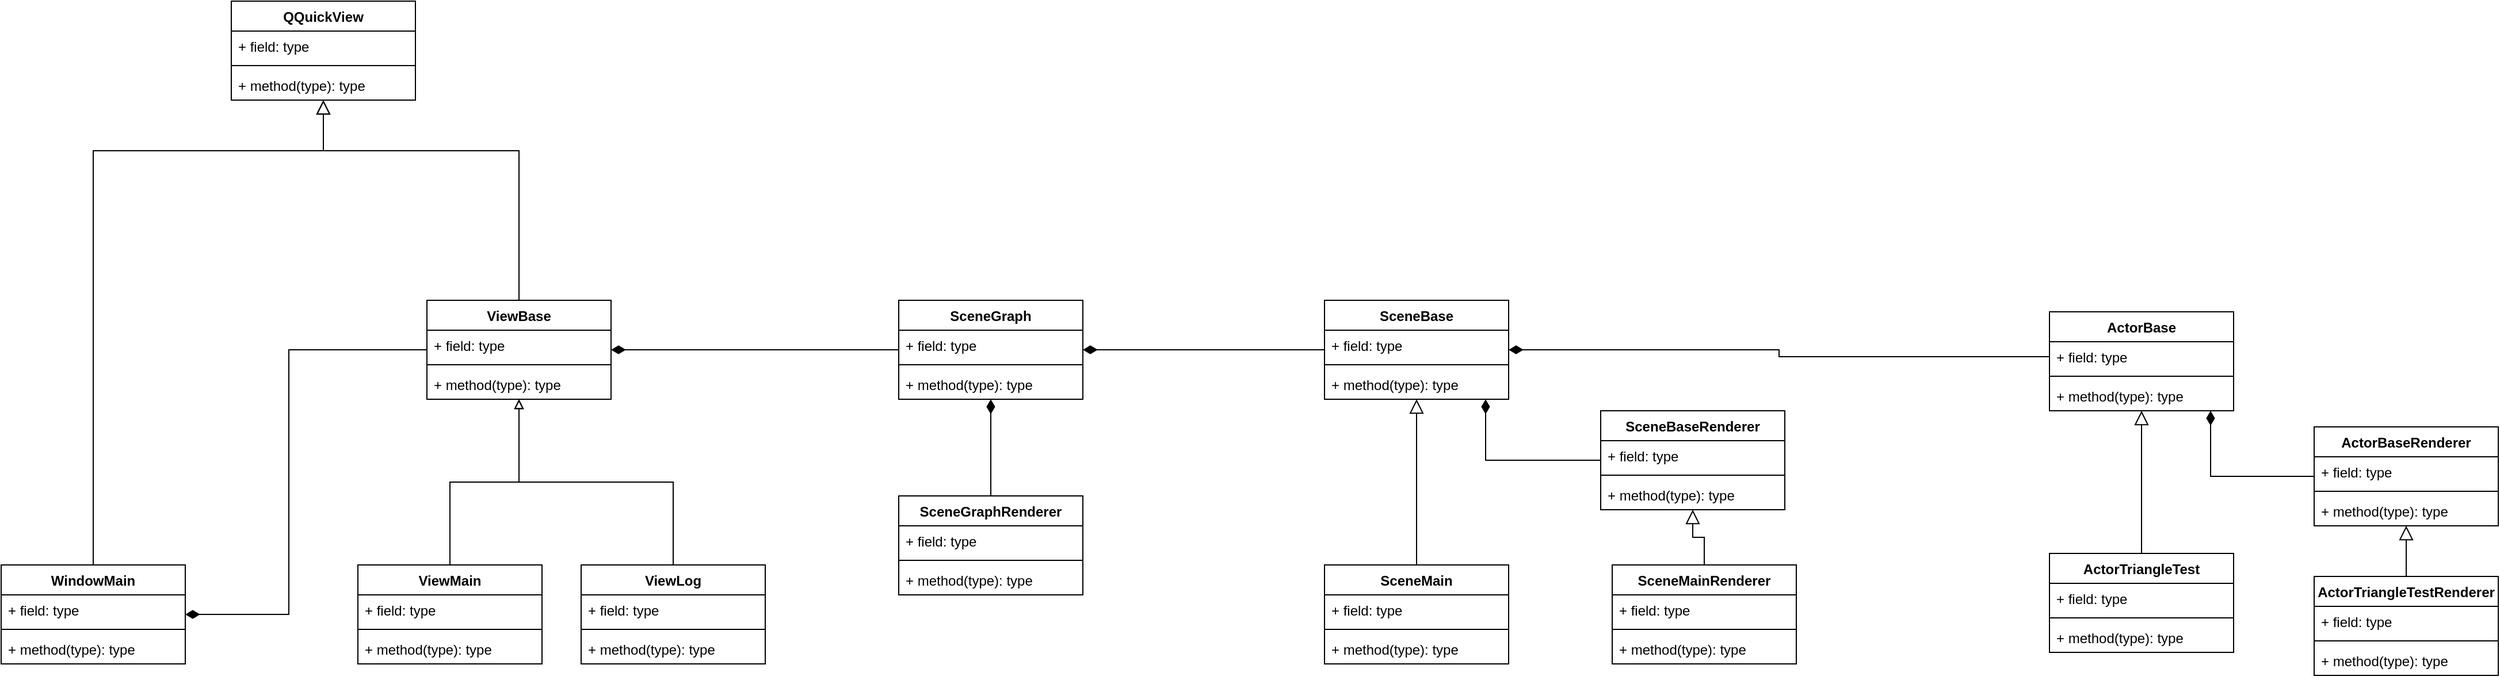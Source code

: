 <mxfile version="17.1.4" type="github">
  <diagram id="C5RBs43oDa-KdzZeNtuy" name="Page-1">
    <mxGraphModel dx="1829" dy="1816" grid="1" gridSize="10" guides="1" tooltips="1" connect="1" arrows="1" fold="1" page="1" pageScale="1" pageWidth="827" pageHeight="1169" math="0" shadow="0">
      <root>
        <mxCell id="WIyWlLk6GJQsqaUBKTNV-0" />
        <mxCell id="WIyWlLk6GJQsqaUBKTNV-1" parent="WIyWlLk6GJQsqaUBKTNV-0" />
        <mxCell id="0NEtWMYO4ZuPsKRHQnTD-20" style="edgeStyle=orthogonalEdgeStyle;rounded=0;jumpSize=6;orthogonalLoop=1;jettySize=auto;html=1;endArrow=diamondThin;endFill=1;endSize=10;strokeWidth=1;" parent="WIyWlLk6GJQsqaUBKTNV-1" source="VZaMGnJBIsHaf5kMKN6Z-1" target="0NEtWMYO4ZuPsKRHQnTD-7" edge="1">
          <mxGeometry relative="1" as="geometry">
            <Array as="points">
              <mxPoint x="460" y="-67" />
              <mxPoint x="460" y="-67" />
            </Array>
          </mxGeometry>
        </mxCell>
        <mxCell id="VZaMGnJBIsHaf5kMKN6Z-1" value="SceneGraph" style="swimlane;fontStyle=1;align=center;verticalAlign=top;childLayout=stackLayout;horizontal=1;startSize=26;horizontalStack=0;resizeParent=1;resizeParentMax=0;resizeLast=0;collapsible=1;marginBottom=0;" parent="WIyWlLk6GJQsqaUBKTNV-1" vertex="1">
          <mxGeometry x="530" y="-110" width="160" height="86" as="geometry" />
        </mxCell>
        <mxCell id="VZaMGnJBIsHaf5kMKN6Z-2" value="+ field: type" style="text;strokeColor=none;fillColor=none;align=left;verticalAlign=top;spacingLeft=4;spacingRight=4;overflow=hidden;rotatable=0;points=[[0,0.5],[1,0.5]];portConstraint=eastwest;" parent="VZaMGnJBIsHaf5kMKN6Z-1" vertex="1">
          <mxGeometry y="26" width="160" height="26" as="geometry" />
        </mxCell>
        <mxCell id="VZaMGnJBIsHaf5kMKN6Z-3" value="" style="line;strokeWidth=1;fillColor=none;align=left;verticalAlign=middle;spacingTop=-1;spacingLeft=3;spacingRight=3;rotatable=0;labelPosition=right;points=[];portConstraint=eastwest;" parent="VZaMGnJBIsHaf5kMKN6Z-1" vertex="1">
          <mxGeometry y="52" width="160" height="8" as="geometry" />
        </mxCell>
        <mxCell id="VZaMGnJBIsHaf5kMKN6Z-4" value="+ method(type): type" style="text;strokeColor=none;fillColor=none;align=left;verticalAlign=top;spacingLeft=4;spacingRight=4;overflow=hidden;rotatable=0;points=[[0,0.5],[1,0.5]];portConstraint=eastwest;" parent="VZaMGnJBIsHaf5kMKN6Z-1" vertex="1">
          <mxGeometry y="60" width="160" height="26" as="geometry" />
        </mxCell>
        <mxCell id="0NEtWMYO4ZuPsKRHQnTD-17" style="edgeStyle=orthogonalEdgeStyle;rounded=0;jumpSize=6;orthogonalLoop=1;jettySize=auto;html=1;endArrow=block;endFill=0;strokeWidth=1;" parent="WIyWlLk6GJQsqaUBKTNV-1" source="VZaMGnJBIsHaf5kMKN6Z-5" target="0NEtWMYO4ZuPsKRHQnTD-7" edge="1">
          <mxGeometry relative="1" as="geometry" />
        </mxCell>
        <mxCell id="0NEtWMYO4ZuPsKRHQnTD-19" style="edgeStyle=orthogonalEdgeStyle;rounded=0;jumpSize=6;orthogonalLoop=1;jettySize=auto;html=1;endArrow=diamondThin;endFill=1;strokeWidth=1;endSize=10;" parent="WIyWlLk6GJQsqaUBKTNV-1" source="0NEtWMYO4ZuPsKRHQnTD-7" target="VZaMGnJBIsHaf5kMKN6Z-12" edge="1">
          <mxGeometry relative="1" as="geometry">
            <Array as="points">
              <mxPoint y="-67" />
              <mxPoint y="163" />
            </Array>
          </mxGeometry>
        </mxCell>
        <mxCell id="VZaMGnJBIsHaf5kMKN6Z-5" value="ViewMain" style="swimlane;fontStyle=1;align=center;verticalAlign=top;childLayout=stackLayout;horizontal=1;startSize=26;horizontalStack=0;resizeParent=1;resizeParentMax=0;resizeLast=0;collapsible=1;marginBottom=0;" parent="WIyWlLk6GJQsqaUBKTNV-1" vertex="1">
          <mxGeometry x="60" y="120" width="160" height="86" as="geometry" />
        </mxCell>
        <mxCell id="VZaMGnJBIsHaf5kMKN6Z-6" value="+ field: type" style="text;strokeColor=none;fillColor=none;align=left;verticalAlign=top;spacingLeft=4;spacingRight=4;overflow=hidden;rotatable=0;points=[[0,0.5],[1,0.5]];portConstraint=eastwest;" parent="VZaMGnJBIsHaf5kMKN6Z-5" vertex="1">
          <mxGeometry y="26" width="160" height="26" as="geometry" />
        </mxCell>
        <mxCell id="VZaMGnJBIsHaf5kMKN6Z-7" value="" style="line;strokeWidth=1;fillColor=none;align=left;verticalAlign=middle;spacingTop=-1;spacingLeft=3;spacingRight=3;rotatable=0;labelPosition=right;points=[];portConstraint=eastwest;" parent="VZaMGnJBIsHaf5kMKN6Z-5" vertex="1">
          <mxGeometry y="52" width="160" height="8" as="geometry" />
        </mxCell>
        <mxCell id="VZaMGnJBIsHaf5kMKN6Z-8" value="+ method(type): type" style="text;strokeColor=none;fillColor=none;align=left;verticalAlign=top;spacingLeft=4;spacingRight=4;overflow=hidden;rotatable=0;points=[[0,0.5],[1,0.5]];portConstraint=eastwest;" parent="VZaMGnJBIsHaf5kMKN6Z-5" vertex="1">
          <mxGeometry y="60" width="160" height="26" as="geometry" />
        </mxCell>
        <mxCell id="0NEtWMYO4ZuPsKRHQnTD-16" style="edgeStyle=orthogonalEdgeStyle;rounded=0;jumpSize=6;orthogonalLoop=1;jettySize=auto;html=1;endArrow=block;endFill=0;strokeWidth=1;endSize=10;" parent="WIyWlLk6GJQsqaUBKTNV-1" source="VZaMGnJBIsHaf5kMKN6Z-12" target="0NEtWMYO4ZuPsKRHQnTD-0" edge="1">
          <mxGeometry relative="1" as="geometry">
            <Array as="points">
              <mxPoint x="-170" y="-240" />
              <mxPoint x="30" y="-240" />
            </Array>
          </mxGeometry>
        </mxCell>
        <mxCell id="VZaMGnJBIsHaf5kMKN6Z-12" value="WindowMain" style="swimlane;fontStyle=1;align=center;verticalAlign=top;childLayout=stackLayout;horizontal=1;startSize=26;horizontalStack=0;resizeParent=1;resizeParentMax=0;resizeLast=0;collapsible=1;marginBottom=0;" parent="WIyWlLk6GJQsqaUBKTNV-1" vertex="1">
          <mxGeometry x="-250" y="120" width="160" height="86" as="geometry" />
        </mxCell>
        <mxCell id="VZaMGnJBIsHaf5kMKN6Z-13" value="+ field: type" style="text;strokeColor=none;fillColor=none;align=left;verticalAlign=top;spacingLeft=4;spacingRight=4;overflow=hidden;rotatable=0;points=[[0,0.5],[1,0.5]];portConstraint=eastwest;" parent="VZaMGnJBIsHaf5kMKN6Z-12" vertex="1">
          <mxGeometry y="26" width="160" height="26" as="geometry" />
        </mxCell>
        <mxCell id="VZaMGnJBIsHaf5kMKN6Z-14" value="" style="line;strokeWidth=1;fillColor=none;align=left;verticalAlign=middle;spacingTop=-1;spacingLeft=3;spacingRight=3;rotatable=0;labelPosition=right;points=[];portConstraint=eastwest;" parent="VZaMGnJBIsHaf5kMKN6Z-12" vertex="1">
          <mxGeometry y="52" width="160" height="8" as="geometry" />
        </mxCell>
        <mxCell id="VZaMGnJBIsHaf5kMKN6Z-15" value="+ method(type): type" style="text;strokeColor=none;fillColor=none;align=left;verticalAlign=top;spacingLeft=4;spacingRight=4;overflow=hidden;rotatable=0;points=[[0,0.5],[1,0.5]];portConstraint=eastwest;" parent="VZaMGnJBIsHaf5kMKN6Z-12" vertex="1">
          <mxGeometry y="60" width="160" height="26" as="geometry" />
        </mxCell>
        <mxCell id="0NEtWMYO4ZuPsKRHQnTD-0" value="QQuickView" style="swimlane;fontStyle=1;align=center;verticalAlign=top;childLayout=stackLayout;horizontal=1;startSize=26;horizontalStack=0;resizeParent=1;resizeParentMax=0;resizeLast=0;collapsible=1;marginBottom=0;" parent="WIyWlLk6GJQsqaUBKTNV-1" vertex="1">
          <mxGeometry x="-50" y="-370" width="160" height="86" as="geometry" />
        </mxCell>
        <mxCell id="0NEtWMYO4ZuPsKRHQnTD-1" value="+ field: type" style="text;strokeColor=none;fillColor=none;align=left;verticalAlign=top;spacingLeft=4;spacingRight=4;overflow=hidden;rotatable=0;points=[[0,0.5],[1,0.5]];portConstraint=eastwest;" parent="0NEtWMYO4ZuPsKRHQnTD-0" vertex="1">
          <mxGeometry y="26" width="160" height="26" as="geometry" />
        </mxCell>
        <mxCell id="0NEtWMYO4ZuPsKRHQnTD-2" value="" style="line;strokeWidth=1;fillColor=none;align=left;verticalAlign=middle;spacingTop=-1;spacingLeft=3;spacingRight=3;rotatable=0;labelPosition=right;points=[];portConstraint=eastwest;" parent="0NEtWMYO4ZuPsKRHQnTD-0" vertex="1">
          <mxGeometry y="52" width="160" height="8" as="geometry" />
        </mxCell>
        <mxCell id="0NEtWMYO4ZuPsKRHQnTD-3" value="+ method(type): type" style="text;strokeColor=none;fillColor=none;align=left;verticalAlign=top;spacingLeft=4;spacingRight=4;overflow=hidden;rotatable=0;points=[[0,0.5],[1,0.5]];portConstraint=eastwest;" parent="0NEtWMYO4ZuPsKRHQnTD-0" vertex="1">
          <mxGeometry y="60" width="160" height="26" as="geometry" />
        </mxCell>
        <mxCell id="0NEtWMYO4ZuPsKRHQnTD-11" style="edgeStyle=orthogonalEdgeStyle;rounded=0;jumpSize=6;orthogonalLoop=1;jettySize=auto;html=1;endArrow=block;endFill=0;strokeWidth=1;endSize=10;" parent="WIyWlLk6GJQsqaUBKTNV-1" source="0NEtWMYO4ZuPsKRHQnTD-7" target="0NEtWMYO4ZuPsKRHQnTD-3" edge="1">
          <mxGeometry relative="1" as="geometry">
            <Array as="points">
              <mxPoint x="200" y="-240" />
              <mxPoint x="30" y="-240" />
            </Array>
          </mxGeometry>
        </mxCell>
        <mxCell id="0NEtWMYO4ZuPsKRHQnTD-7" value="ViewBase" style="swimlane;fontStyle=1;align=center;verticalAlign=top;childLayout=stackLayout;horizontal=1;startSize=26;horizontalStack=0;resizeParent=1;resizeParentMax=0;resizeLast=0;collapsible=1;marginBottom=0;" parent="WIyWlLk6GJQsqaUBKTNV-1" vertex="1">
          <mxGeometry x="120" y="-110" width="160" height="86" as="geometry" />
        </mxCell>
        <mxCell id="0NEtWMYO4ZuPsKRHQnTD-8" value="+ field: type" style="text;strokeColor=none;fillColor=none;align=left;verticalAlign=top;spacingLeft=4;spacingRight=4;overflow=hidden;rotatable=0;points=[[0,0.5],[1,0.5]];portConstraint=eastwest;" parent="0NEtWMYO4ZuPsKRHQnTD-7" vertex="1">
          <mxGeometry y="26" width="160" height="26" as="geometry" />
        </mxCell>
        <mxCell id="0NEtWMYO4ZuPsKRHQnTD-9" value="" style="line;strokeWidth=1;fillColor=none;align=left;verticalAlign=middle;spacingTop=-1;spacingLeft=3;spacingRight=3;rotatable=0;labelPosition=right;points=[];portConstraint=eastwest;" parent="0NEtWMYO4ZuPsKRHQnTD-7" vertex="1">
          <mxGeometry y="52" width="160" height="8" as="geometry" />
        </mxCell>
        <mxCell id="0NEtWMYO4ZuPsKRHQnTD-10" value="+ method(type): type" style="text;strokeColor=none;fillColor=none;align=left;verticalAlign=top;spacingLeft=4;spacingRight=4;overflow=hidden;rotatable=0;points=[[0,0.5],[1,0.5]];portConstraint=eastwest;" parent="0NEtWMYO4ZuPsKRHQnTD-7" vertex="1">
          <mxGeometry y="60" width="160" height="26" as="geometry" />
        </mxCell>
        <mxCell id="0NEtWMYO4ZuPsKRHQnTD-25" style="edgeStyle=orthogonalEdgeStyle;rounded=0;jumpSize=6;orthogonalLoop=1;jettySize=auto;html=1;endArrow=diamondThin;endFill=1;endSize=10;strokeWidth=1;" parent="WIyWlLk6GJQsqaUBKTNV-1" source="0NEtWMYO4ZuPsKRHQnTD-21" target="VZaMGnJBIsHaf5kMKN6Z-1" edge="1">
          <mxGeometry relative="1" as="geometry">
            <Array as="points">
              <mxPoint x="810" y="-67" />
              <mxPoint x="810" y="-67" />
            </Array>
          </mxGeometry>
        </mxCell>
        <mxCell id="0NEtWMYO4ZuPsKRHQnTD-21" value="SceneBase" style="swimlane;fontStyle=1;align=center;verticalAlign=top;childLayout=stackLayout;horizontal=1;startSize=26;horizontalStack=0;resizeParent=1;resizeParentMax=0;resizeLast=0;collapsible=1;marginBottom=0;" parent="WIyWlLk6GJQsqaUBKTNV-1" vertex="1">
          <mxGeometry x="900" y="-110" width="160" height="86" as="geometry" />
        </mxCell>
        <mxCell id="0NEtWMYO4ZuPsKRHQnTD-22" value="+ field: type" style="text;strokeColor=none;fillColor=none;align=left;verticalAlign=top;spacingLeft=4;spacingRight=4;overflow=hidden;rotatable=0;points=[[0,0.5],[1,0.5]];portConstraint=eastwest;" parent="0NEtWMYO4ZuPsKRHQnTD-21" vertex="1">
          <mxGeometry y="26" width="160" height="26" as="geometry" />
        </mxCell>
        <mxCell id="0NEtWMYO4ZuPsKRHQnTD-23" value="" style="line;strokeWidth=1;fillColor=none;align=left;verticalAlign=middle;spacingTop=-1;spacingLeft=3;spacingRight=3;rotatable=0;labelPosition=right;points=[];portConstraint=eastwest;" parent="0NEtWMYO4ZuPsKRHQnTD-21" vertex="1">
          <mxGeometry y="52" width="160" height="8" as="geometry" />
        </mxCell>
        <mxCell id="0NEtWMYO4ZuPsKRHQnTD-24" value="+ method(type): type" style="text;strokeColor=none;fillColor=none;align=left;verticalAlign=top;spacingLeft=4;spacingRight=4;overflow=hidden;rotatable=0;points=[[0,0.5],[1,0.5]];portConstraint=eastwest;" parent="0NEtWMYO4ZuPsKRHQnTD-21" vertex="1">
          <mxGeometry y="60" width="160" height="26" as="geometry" />
        </mxCell>
        <mxCell id="0NEtWMYO4ZuPsKRHQnTD-38" style="edgeStyle=orthogonalEdgeStyle;rounded=0;jumpSize=6;orthogonalLoop=1;jettySize=auto;html=1;endArrow=block;endFill=0;endSize=10;strokeWidth=1;" parent="WIyWlLk6GJQsqaUBKTNV-1" source="0NEtWMYO4ZuPsKRHQnTD-28" target="0NEtWMYO4ZuPsKRHQnTD-21" edge="1">
          <mxGeometry relative="1" as="geometry" />
        </mxCell>
        <mxCell id="0NEtWMYO4ZuPsKRHQnTD-28" value="SceneMain" style="swimlane;fontStyle=1;align=center;verticalAlign=top;childLayout=stackLayout;horizontal=1;startSize=26;horizontalStack=0;resizeParent=1;resizeParentMax=0;resizeLast=0;collapsible=1;marginBottom=0;" parent="WIyWlLk6GJQsqaUBKTNV-1" vertex="1">
          <mxGeometry x="900" y="120" width="160" height="86" as="geometry" />
        </mxCell>
        <mxCell id="0NEtWMYO4ZuPsKRHQnTD-29" value="+ field: type" style="text;strokeColor=none;fillColor=none;align=left;verticalAlign=top;spacingLeft=4;spacingRight=4;overflow=hidden;rotatable=0;points=[[0,0.5],[1,0.5]];portConstraint=eastwest;" parent="0NEtWMYO4ZuPsKRHQnTD-28" vertex="1">
          <mxGeometry y="26" width="160" height="26" as="geometry" />
        </mxCell>
        <mxCell id="0NEtWMYO4ZuPsKRHQnTD-30" value="" style="line;strokeWidth=1;fillColor=none;align=left;verticalAlign=middle;spacingTop=-1;spacingLeft=3;spacingRight=3;rotatable=0;labelPosition=right;points=[];portConstraint=eastwest;" parent="0NEtWMYO4ZuPsKRHQnTD-28" vertex="1">
          <mxGeometry y="52" width="160" height="8" as="geometry" />
        </mxCell>
        <mxCell id="0NEtWMYO4ZuPsKRHQnTD-31" value="+ method(type): type" style="text;strokeColor=none;fillColor=none;align=left;verticalAlign=top;spacingLeft=4;spacingRight=4;overflow=hidden;rotatable=0;points=[[0,0.5],[1,0.5]];portConstraint=eastwest;" parent="0NEtWMYO4ZuPsKRHQnTD-28" vertex="1">
          <mxGeometry y="60" width="160" height="26" as="geometry" />
        </mxCell>
        <mxCell id="0NEtWMYO4ZuPsKRHQnTD-32" value="ActorBase" style="swimlane;fontStyle=1;align=center;verticalAlign=top;childLayout=stackLayout;horizontal=1;startSize=26;horizontalStack=0;resizeParent=1;resizeParentMax=0;resizeLast=0;collapsible=1;marginBottom=0;" parent="WIyWlLk6GJQsqaUBKTNV-1" vertex="1">
          <mxGeometry x="1530" y="-100" width="160" height="86" as="geometry" />
        </mxCell>
        <mxCell id="0NEtWMYO4ZuPsKRHQnTD-33" value="+ field: type" style="text;strokeColor=none;fillColor=none;align=left;verticalAlign=top;spacingLeft=4;spacingRight=4;overflow=hidden;rotatable=0;points=[[0,0.5],[1,0.5]];portConstraint=eastwest;" parent="0NEtWMYO4ZuPsKRHQnTD-32" vertex="1">
          <mxGeometry y="26" width="160" height="26" as="geometry" />
        </mxCell>
        <mxCell id="0NEtWMYO4ZuPsKRHQnTD-34" value="" style="line;strokeWidth=1;fillColor=none;align=left;verticalAlign=middle;spacingTop=-1;spacingLeft=3;spacingRight=3;rotatable=0;labelPosition=right;points=[];portConstraint=eastwest;" parent="0NEtWMYO4ZuPsKRHQnTD-32" vertex="1">
          <mxGeometry y="52" width="160" height="8" as="geometry" />
        </mxCell>
        <mxCell id="0NEtWMYO4ZuPsKRHQnTD-35" value="+ method(type): type" style="text;strokeColor=none;fillColor=none;align=left;verticalAlign=top;spacingLeft=4;spacingRight=4;overflow=hidden;rotatable=0;points=[[0,0.5],[1,0.5]];portConstraint=eastwest;" parent="0NEtWMYO4ZuPsKRHQnTD-32" vertex="1">
          <mxGeometry y="60" width="160" height="26" as="geometry" />
        </mxCell>
        <mxCell id="0NEtWMYO4ZuPsKRHQnTD-36" style="edgeStyle=orthogonalEdgeStyle;rounded=0;jumpSize=6;orthogonalLoop=1;jettySize=auto;html=1;endArrow=diamondThin;endFill=1;endSize=10;strokeWidth=1;" parent="WIyWlLk6GJQsqaUBKTNV-1" source="0NEtWMYO4ZuPsKRHQnTD-33" target="0NEtWMYO4ZuPsKRHQnTD-21" edge="1">
          <mxGeometry relative="1" as="geometry" />
        </mxCell>
        <mxCell id="0NEtWMYO4ZuPsKRHQnTD-43" style="edgeStyle=orthogonalEdgeStyle;rounded=0;jumpSize=6;orthogonalLoop=1;jettySize=auto;html=1;endArrow=block;endFill=0;endSize=10;strokeWidth=1;" parent="WIyWlLk6GJQsqaUBKTNV-1" source="0NEtWMYO4ZuPsKRHQnTD-39" target="0NEtWMYO4ZuPsKRHQnTD-32" edge="1">
          <mxGeometry relative="1" as="geometry" />
        </mxCell>
        <mxCell id="0NEtWMYO4ZuPsKRHQnTD-39" value="ActorTriangleTest" style="swimlane;fontStyle=1;align=center;verticalAlign=top;childLayout=stackLayout;horizontal=1;startSize=26;horizontalStack=0;resizeParent=1;resizeParentMax=0;resizeLast=0;collapsible=1;marginBottom=0;" parent="WIyWlLk6GJQsqaUBKTNV-1" vertex="1">
          <mxGeometry x="1530" y="110" width="160" height="86" as="geometry" />
        </mxCell>
        <mxCell id="0NEtWMYO4ZuPsKRHQnTD-40" value="+ field: type" style="text;strokeColor=none;fillColor=none;align=left;verticalAlign=top;spacingLeft=4;spacingRight=4;overflow=hidden;rotatable=0;points=[[0,0.5],[1,0.5]];portConstraint=eastwest;" parent="0NEtWMYO4ZuPsKRHQnTD-39" vertex="1">
          <mxGeometry y="26" width="160" height="26" as="geometry" />
        </mxCell>
        <mxCell id="0NEtWMYO4ZuPsKRHQnTD-41" value="" style="line;strokeWidth=1;fillColor=none;align=left;verticalAlign=middle;spacingTop=-1;spacingLeft=3;spacingRight=3;rotatable=0;labelPosition=right;points=[];portConstraint=eastwest;" parent="0NEtWMYO4ZuPsKRHQnTD-39" vertex="1">
          <mxGeometry y="52" width="160" height="8" as="geometry" />
        </mxCell>
        <mxCell id="0NEtWMYO4ZuPsKRHQnTD-42" value="+ method(type): type" style="text;strokeColor=none;fillColor=none;align=left;verticalAlign=top;spacingLeft=4;spacingRight=4;overflow=hidden;rotatable=0;points=[[0,0.5],[1,0.5]];portConstraint=eastwest;" parent="0NEtWMYO4ZuPsKRHQnTD-39" vertex="1">
          <mxGeometry y="60" width="160" height="26" as="geometry" />
        </mxCell>
        <mxCell id="hmfhju7YiBS3PqdM9ECl-4" style="edgeStyle=orthogonalEdgeStyle;rounded=0;orthogonalLoop=1;jettySize=auto;html=1;endSize=10;endArrow=diamondThin;endFill=1;" parent="WIyWlLk6GJQsqaUBKTNV-1" source="hmfhju7YiBS3PqdM9ECl-0" target="VZaMGnJBIsHaf5kMKN6Z-1" edge="1">
          <mxGeometry relative="1" as="geometry" />
        </mxCell>
        <mxCell id="hmfhju7YiBS3PqdM9ECl-0" value="SceneGraphRenderer" style="swimlane;fontStyle=1;align=center;verticalAlign=top;childLayout=stackLayout;horizontal=1;startSize=26;horizontalStack=0;resizeParent=1;resizeParentMax=0;resizeLast=0;collapsible=1;marginBottom=0;" parent="WIyWlLk6GJQsqaUBKTNV-1" vertex="1">
          <mxGeometry x="530" y="60" width="160" height="86" as="geometry" />
        </mxCell>
        <mxCell id="hmfhju7YiBS3PqdM9ECl-1" value="+ field: type" style="text;strokeColor=none;fillColor=none;align=left;verticalAlign=top;spacingLeft=4;spacingRight=4;overflow=hidden;rotatable=0;points=[[0,0.5],[1,0.5]];portConstraint=eastwest;" parent="hmfhju7YiBS3PqdM9ECl-0" vertex="1">
          <mxGeometry y="26" width="160" height="26" as="geometry" />
        </mxCell>
        <mxCell id="hmfhju7YiBS3PqdM9ECl-2" value="" style="line;strokeWidth=1;fillColor=none;align=left;verticalAlign=middle;spacingTop=-1;spacingLeft=3;spacingRight=3;rotatable=0;labelPosition=right;points=[];portConstraint=eastwest;" parent="hmfhju7YiBS3PqdM9ECl-0" vertex="1">
          <mxGeometry y="52" width="160" height="8" as="geometry" />
        </mxCell>
        <mxCell id="hmfhju7YiBS3PqdM9ECl-3" value="+ method(type): type" style="text;strokeColor=none;fillColor=none;align=left;verticalAlign=top;spacingLeft=4;spacingRight=4;overflow=hidden;rotatable=0;points=[[0,0.5],[1,0.5]];portConstraint=eastwest;" parent="hmfhju7YiBS3PqdM9ECl-0" vertex="1">
          <mxGeometry y="60" width="160" height="26" as="geometry" />
        </mxCell>
        <mxCell id="yH9QsYY6D658bWf9nTyX-12" style="edgeStyle=orthogonalEdgeStyle;rounded=0;orthogonalLoop=1;jettySize=auto;html=1;endArrow=diamondThin;endFill=1;endSize=10;" parent="WIyWlLk6GJQsqaUBKTNV-1" source="yH9QsYY6D658bWf9nTyX-0" target="0NEtWMYO4ZuPsKRHQnTD-21" edge="1">
          <mxGeometry relative="1" as="geometry">
            <Array as="points">
              <mxPoint x="1040" y="29" />
            </Array>
          </mxGeometry>
        </mxCell>
        <mxCell id="yH9QsYY6D658bWf9nTyX-0" value="SceneBaseRenderer" style="swimlane;fontStyle=1;align=center;verticalAlign=top;childLayout=stackLayout;horizontal=1;startSize=26;horizontalStack=0;resizeParent=1;resizeParentMax=0;resizeLast=0;collapsible=1;marginBottom=0;" parent="WIyWlLk6GJQsqaUBKTNV-1" vertex="1">
          <mxGeometry x="1140" y="-14" width="160" height="86" as="geometry" />
        </mxCell>
        <mxCell id="yH9QsYY6D658bWf9nTyX-1" value="+ field: type" style="text;strokeColor=none;fillColor=none;align=left;verticalAlign=top;spacingLeft=4;spacingRight=4;overflow=hidden;rotatable=0;points=[[0,0.5],[1,0.5]];portConstraint=eastwest;" parent="yH9QsYY6D658bWf9nTyX-0" vertex="1">
          <mxGeometry y="26" width="160" height="26" as="geometry" />
        </mxCell>
        <mxCell id="yH9QsYY6D658bWf9nTyX-2" value="" style="line;strokeWidth=1;fillColor=none;align=left;verticalAlign=middle;spacingTop=-1;spacingLeft=3;spacingRight=3;rotatable=0;labelPosition=right;points=[];portConstraint=eastwest;" parent="yH9QsYY6D658bWf9nTyX-0" vertex="1">
          <mxGeometry y="52" width="160" height="8" as="geometry" />
        </mxCell>
        <mxCell id="yH9QsYY6D658bWf9nTyX-3" value="+ method(type): type" style="text;strokeColor=none;fillColor=none;align=left;verticalAlign=top;spacingLeft=4;spacingRight=4;overflow=hidden;rotatable=0;points=[[0,0.5],[1,0.5]];portConstraint=eastwest;" parent="yH9QsYY6D658bWf9nTyX-0" vertex="1">
          <mxGeometry y="60" width="160" height="26" as="geometry" />
        </mxCell>
        <mxCell id="yH9QsYY6D658bWf9nTyX-11" style="edgeStyle=orthogonalEdgeStyle;rounded=0;orthogonalLoop=1;jettySize=auto;html=1;endArrow=block;endFill=0;endSize=10;" parent="WIyWlLk6GJQsqaUBKTNV-1" source="yH9QsYY6D658bWf9nTyX-7" target="yH9QsYY6D658bWf9nTyX-0" edge="1">
          <mxGeometry relative="1" as="geometry" />
        </mxCell>
        <mxCell id="yH9QsYY6D658bWf9nTyX-7" value="SceneMainRenderer" style="swimlane;fontStyle=1;align=center;verticalAlign=top;childLayout=stackLayout;horizontal=1;startSize=26;horizontalStack=0;resizeParent=1;resizeParentMax=0;resizeLast=0;collapsible=1;marginBottom=0;" parent="WIyWlLk6GJQsqaUBKTNV-1" vertex="1">
          <mxGeometry x="1150" y="120" width="160" height="86" as="geometry" />
        </mxCell>
        <mxCell id="yH9QsYY6D658bWf9nTyX-8" value="+ field: type" style="text;strokeColor=none;fillColor=none;align=left;verticalAlign=top;spacingLeft=4;spacingRight=4;overflow=hidden;rotatable=0;points=[[0,0.5],[1,0.5]];portConstraint=eastwest;" parent="yH9QsYY6D658bWf9nTyX-7" vertex="1">
          <mxGeometry y="26" width="160" height="26" as="geometry" />
        </mxCell>
        <mxCell id="yH9QsYY6D658bWf9nTyX-9" value="" style="line;strokeWidth=1;fillColor=none;align=left;verticalAlign=middle;spacingTop=-1;spacingLeft=3;spacingRight=3;rotatable=0;labelPosition=right;points=[];portConstraint=eastwest;" parent="yH9QsYY6D658bWf9nTyX-7" vertex="1">
          <mxGeometry y="52" width="160" height="8" as="geometry" />
        </mxCell>
        <mxCell id="yH9QsYY6D658bWf9nTyX-10" value="+ method(type): type" style="text;strokeColor=none;fillColor=none;align=left;verticalAlign=top;spacingLeft=4;spacingRight=4;overflow=hidden;rotatable=0;points=[[0,0.5],[1,0.5]];portConstraint=eastwest;" parent="yH9QsYY6D658bWf9nTyX-7" vertex="1">
          <mxGeometry y="60" width="160" height="26" as="geometry" />
        </mxCell>
        <mxCell id="yH9QsYY6D658bWf9nTyX-22" style="edgeStyle=orthogonalEdgeStyle;rounded=0;orthogonalLoop=1;jettySize=auto;html=1;endArrow=diamondThin;endFill=1;endSize=10;" parent="WIyWlLk6GJQsqaUBKTNV-1" source="yH9QsYY6D658bWf9nTyX-13" target="0NEtWMYO4ZuPsKRHQnTD-32" edge="1">
          <mxGeometry relative="1" as="geometry">
            <Array as="points">
              <mxPoint x="1670" y="43" />
            </Array>
          </mxGeometry>
        </mxCell>
        <mxCell id="yH9QsYY6D658bWf9nTyX-13" value="ActorBaseRenderer" style="swimlane;fontStyle=1;align=center;verticalAlign=top;childLayout=stackLayout;horizontal=1;startSize=26;horizontalStack=0;resizeParent=1;resizeParentMax=0;resizeLast=0;collapsible=1;marginBottom=0;" parent="WIyWlLk6GJQsqaUBKTNV-1" vertex="1">
          <mxGeometry x="1760" width="160" height="86" as="geometry" />
        </mxCell>
        <mxCell id="yH9QsYY6D658bWf9nTyX-14" value="+ field: type" style="text;strokeColor=none;fillColor=none;align=left;verticalAlign=top;spacingLeft=4;spacingRight=4;overflow=hidden;rotatable=0;points=[[0,0.5],[1,0.5]];portConstraint=eastwest;" parent="yH9QsYY6D658bWf9nTyX-13" vertex="1">
          <mxGeometry y="26" width="160" height="26" as="geometry" />
        </mxCell>
        <mxCell id="yH9QsYY6D658bWf9nTyX-15" value="" style="line;strokeWidth=1;fillColor=none;align=left;verticalAlign=middle;spacingTop=-1;spacingLeft=3;spacingRight=3;rotatable=0;labelPosition=right;points=[];portConstraint=eastwest;" parent="yH9QsYY6D658bWf9nTyX-13" vertex="1">
          <mxGeometry y="52" width="160" height="8" as="geometry" />
        </mxCell>
        <mxCell id="yH9QsYY6D658bWf9nTyX-16" value="+ method(type): type" style="text;strokeColor=none;fillColor=none;align=left;verticalAlign=top;spacingLeft=4;spacingRight=4;overflow=hidden;rotatable=0;points=[[0,0.5],[1,0.5]];portConstraint=eastwest;" parent="yH9QsYY6D658bWf9nTyX-13" vertex="1">
          <mxGeometry y="60" width="160" height="26" as="geometry" />
        </mxCell>
        <mxCell id="yH9QsYY6D658bWf9nTyX-21" style="edgeStyle=orthogonalEdgeStyle;rounded=0;orthogonalLoop=1;jettySize=auto;html=1;endArrow=block;endFill=0;endSize=10;" parent="WIyWlLk6GJQsqaUBKTNV-1" source="yH9QsYY6D658bWf9nTyX-17" target="yH9QsYY6D658bWf9nTyX-13" edge="1">
          <mxGeometry relative="1" as="geometry" />
        </mxCell>
        <mxCell id="yH9QsYY6D658bWf9nTyX-17" value="ActorTriangleTestRenderer" style="swimlane;fontStyle=1;align=center;verticalAlign=top;childLayout=stackLayout;horizontal=1;startSize=26;horizontalStack=0;resizeParent=1;resizeParentMax=0;resizeLast=0;collapsible=1;marginBottom=0;" parent="WIyWlLk6GJQsqaUBKTNV-1" vertex="1">
          <mxGeometry x="1760" y="130" width="160" height="86" as="geometry" />
        </mxCell>
        <mxCell id="yH9QsYY6D658bWf9nTyX-18" value="+ field: type" style="text;strokeColor=none;fillColor=none;align=left;verticalAlign=top;spacingLeft=4;spacingRight=4;overflow=hidden;rotatable=0;points=[[0,0.5],[1,0.5]];portConstraint=eastwest;" parent="yH9QsYY6D658bWf9nTyX-17" vertex="1">
          <mxGeometry y="26" width="160" height="26" as="geometry" />
        </mxCell>
        <mxCell id="yH9QsYY6D658bWf9nTyX-19" value="" style="line;strokeWidth=1;fillColor=none;align=left;verticalAlign=middle;spacingTop=-1;spacingLeft=3;spacingRight=3;rotatable=0;labelPosition=right;points=[];portConstraint=eastwest;" parent="yH9QsYY6D658bWf9nTyX-17" vertex="1">
          <mxGeometry y="52" width="160" height="8" as="geometry" />
        </mxCell>
        <mxCell id="yH9QsYY6D658bWf9nTyX-20" value="+ method(type): type" style="text;strokeColor=none;fillColor=none;align=left;verticalAlign=top;spacingLeft=4;spacingRight=4;overflow=hidden;rotatable=0;points=[[0,0.5],[1,0.5]];portConstraint=eastwest;" parent="yH9QsYY6D658bWf9nTyX-17" vertex="1">
          <mxGeometry y="60" width="160" height="26" as="geometry" />
        </mxCell>
        <mxCell id="ifcKnWJk5M_tQG1hpBPP-0" value="ViewLog" style="swimlane;fontStyle=1;align=center;verticalAlign=top;childLayout=stackLayout;horizontal=1;startSize=26;horizontalStack=0;resizeParent=1;resizeParentMax=0;resizeLast=0;collapsible=1;marginBottom=0;" vertex="1" parent="WIyWlLk6GJQsqaUBKTNV-1">
          <mxGeometry x="254" y="120" width="160" height="86" as="geometry" />
        </mxCell>
        <mxCell id="ifcKnWJk5M_tQG1hpBPP-1" value="+ field: type" style="text;strokeColor=none;fillColor=none;align=left;verticalAlign=top;spacingLeft=4;spacingRight=4;overflow=hidden;rotatable=0;points=[[0,0.5],[1,0.5]];portConstraint=eastwest;" vertex="1" parent="ifcKnWJk5M_tQG1hpBPP-0">
          <mxGeometry y="26" width="160" height="26" as="geometry" />
        </mxCell>
        <mxCell id="ifcKnWJk5M_tQG1hpBPP-2" value="" style="line;strokeWidth=1;fillColor=none;align=left;verticalAlign=middle;spacingTop=-1;spacingLeft=3;spacingRight=3;rotatable=0;labelPosition=right;points=[];portConstraint=eastwest;" vertex="1" parent="ifcKnWJk5M_tQG1hpBPP-0">
          <mxGeometry y="52" width="160" height="8" as="geometry" />
        </mxCell>
        <mxCell id="ifcKnWJk5M_tQG1hpBPP-3" value="+ method(type): type" style="text;strokeColor=none;fillColor=none;align=left;verticalAlign=top;spacingLeft=4;spacingRight=4;overflow=hidden;rotatable=0;points=[[0,0.5],[1,0.5]];portConstraint=eastwest;" vertex="1" parent="ifcKnWJk5M_tQG1hpBPP-0">
          <mxGeometry y="60" width="160" height="26" as="geometry" />
        </mxCell>
        <mxCell id="ifcKnWJk5M_tQG1hpBPP-4" style="edgeStyle=orthogonalEdgeStyle;rounded=0;jumpSize=6;orthogonalLoop=1;jettySize=auto;html=1;endArrow=block;endFill=0;strokeWidth=1;" edge="1" parent="WIyWlLk6GJQsqaUBKTNV-1" source="ifcKnWJk5M_tQG1hpBPP-0" target="0NEtWMYO4ZuPsKRHQnTD-7">
          <mxGeometry relative="1" as="geometry">
            <mxPoint x="150" y="130" as="sourcePoint" />
            <mxPoint x="210" y="-14" as="targetPoint" />
          </mxGeometry>
        </mxCell>
      </root>
    </mxGraphModel>
  </diagram>
</mxfile>

